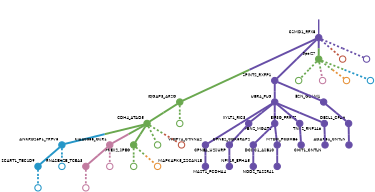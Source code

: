strict digraph  {
graph[splines=false]; nodesep=0.7; rankdir=TB; ranksep=0.6; forcelabels=true; dpi=600; size=2.5;
0 [color="#674ea7ff", fillcolor="#674ea7ff", fixedsize=true, fontname=Lato, fontsize="12pt", height="0.25", label="", penwidth=3, shape=circle, style=filled, xlabel=CSMD1_RFX8];
1 [color="#6aa84fff", fillcolor="#6aa84fff", fixedsize=true, fontname=Lato, fontsize="12pt", height="0.25", label="", penwidth=3, shape=circle, style=filled, xlabel=IQGAP3_ARSG];
3 [color="#674ea7ff", fillcolor="#674ea7ff", fixedsize=true, fontname=Lato, fontsize="12pt", height="0.25", label="", penwidth=3, shape=circle, style=filled, xlabel=SPINT2_RXFP1];
27 [color="#6aa84fff", fillcolor="#6aa84fff", fixedsize=true, fontname=Lato, fontsize="12pt", height="0.25", label="", penwidth=3, shape=circle, style=filled, xlabel="0pol27"];
37 [color="#be5742ff", fillcolor="#be5742ff", fixedsize=true, fontname=Lato, fontsize="12pt", height="0.25", label="", penwidth=3, shape=circle, style=solid, xlabel=""];
42 [color="#674ea7ff", fillcolor="#674ea7ff", fixedsize=true, fontname=Lato, fontsize="12pt", height="0.25", label="", penwidth=3, shape=circle, style=solid, xlabel=""];
21 [color="#6aa84fff", fillcolor="#6aa84fff", fixedsize=true, fontname=Lato, fontsize="12pt", height="0.25", label="", penwidth=3, shape=circle, style=filled, xlabel=CDH4_ATAD5];
29 [color="#6aa84fff", fillcolor="#6aa84fff", fixedsize=true, fontname=Lato, fontsize="12pt", height="0.25", label="", penwidth=3, shape=circle, style=solid, xlabel=""];
2 [color="#674ea7ff", fillcolor="#674ea7ff", fixedsize=true, fontname=Lato, fontsize="12pt", height="0.25", label="", penwidth=3, shape=circle, style=filled, xlabel=WDFY4_CTNNA2];
15 [color="#674ea7ff", fillcolor="#674ea7ff", fixedsize=true, fontname=Lato, fontsize="12pt", height="0.25", label="", penwidth=3, shape=circle, style=filled, xlabel=MAPKAPK5_ZSCAN18];
5 [color="#674ea7ff", fillcolor="#674ea7ff", fixedsize=true, fontname=Lato, fontsize="12pt", height="0.25", label="", penwidth=3, shape=circle, style=filled, xlabel=UBR4_PLG];
6 [color="#674ea7ff", fillcolor="#674ea7ff", fixedsize=true, fontname=Lato, fontsize="12pt", height="0.25", label="", penwidth=3, shape=circle, style=filled, xlabel=BSN_GOLM1];
4 [color="#674ea7ff", fillcolor="#674ea7ff", fixedsize=true, fontname=Lato, fontsize="12pt", height="0.25", label="", penwidth=3, shape=circle, style=filled, xlabel=OBSL1_CPA6];
16 [color="#674ea7ff", fillcolor="#674ea7ff", fixedsize=true, fontname=Lato, fontsize="12pt", height="0.25", label="", penwidth=3, shape=circle, style=filled, xlabel=ADARB1_CNTLN];
12 [color="#674ea7ff", fillcolor="#674ea7ff", fixedsize=true, fontname=Lato, fontsize="12pt", height="0.25", label="", penwidth=3, shape=circle, style=filled, xlabel=XYLT1_RIC3];
13 [color="#674ea7ff", fillcolor="#674ea7ff", fixedsize=true, fontname=Lato, fontsize="12pt", height="0.25", label="", penwidth=3, shape=circle, style=filled, xlabel=FBN2_MGAT1];
23 [color="#674ea7ff", fillcolor="#674ea7ff", fixedsize=true, fontname=Lato, fontsize="12pt", height="0.25", label="", penwidth=3, shape=circle, style=filled, xlabel=EIF3G_PRRT2];
25 [color="#674ea7ff", fillcolor="#674ea7ff", fixedsize=true, fontname=Lato, fontsize="12pt", height="0.25", label="", penwidth=3, shape=circle, style=filled, xlabel=TNK2_RNF146];
8 [color="#2496c8ff", fillcolor="#2496c8ff", fixedsize=true, fontname=Lato, fontsize="12pt", height="0.25", label="", penwidth=3, shape=circle, style=filled, xlabel=SCART1_TBC1D9];
40 [color="#2496c8ff", fillcolor="#2496c8ff", fixedsize=true, fontname=Lato, fontsize="12pt", height="0.25", label="", penwidth=3, shape=circle, style=solid, xlabel=""];
10 [color="#674ea7ff", fillcolor="#674ea7ff", fixedsize=true, fontname=Lato, fontsize="12pt", height="0.25", label="", penwidth=3, shape=circle, style=filled, xlabel=CPNE2_CDK5RAP2];
7 [color="#674ea7ff", fillcolor="#674ea7ff", fixedsize=true, fontname=Lato, fontsize="12pt", height="0.25", label="", penwidth=3, shape=circle, style=filled, xlabel=NPY1R_EPHA5];
22 [color="#674ea7ff", fillcolor="#674ea7ff", fixedsize=true, fontname=Lato, fontsize="12pt", height="0.25", label="", penwidth=3, shape=circle, style=filled, xlabel=CPNE4_U2SURP];
24 [color="#674ea7ff", fillcolor="#674ea7ff", fixedsize=true, fontname=Lato, fontsize="12pt", height="0.25", label="", penwidth=3, shape=circle, style=filled, xlabel=DCDC1_ASB10];
17 [color="#2496c8ff", fillcolor="#2496c8ff", fixedsize=true, fontname=Lato, fontsize="12pt", height="0.25", label="", penwidth=3, shape=circle, style=filled, xlabel=ANKRD26P1_TRPV5];
41 [color="#2496c8ff", fillcolor="#2496c8ff", fixedsize=true, fontname=Lato, fontsize="12pt", height="0.25", label="", penwidth=3, shape=circle, style=solid, xlabel=""];
19 [color="#c27ba0ff", fillcolor="#c27ba0ff", fixedsize=true, fontname=Lato, fontsize="12pt", height="0.25", label="", penwidth=3, shape=circle, style=filled, xlabel=KIAA0355_OSR1];
20 [color="#c27ba0ff", fillcolor="#c27ba0ff", fixedsize=true, fontname=Lato, fontsize="12pt", height="0.25", label="", penwidth=3, shape=circle, style=filled, xlabel=RNASEH2B_TCEA3];
33 [color="#c27ba0ff", fillcolor="#c27ba0ff", fixedsize=true, fontname=Lato, fontsize="12pt", height="0.25", label="", penwidth=3, shape=circle, style=solid, xlabel=""];
34 [color="#c27ba0ff", fillcolor="#c27ba0ff", fixedsize=true, fontname=Lato, fontsize="12pt", height="0.25", label="", penwidth=3, shape=circle, style=solid, xlabel=""];
26 [color="#6aa84fff", fillcolor="#6aa84fff", fixedsize=true, fontname=Lato, fontsize="12pt", height="0.25", label="", penwidth=3, shape=circle, style=filled, xlabel=PREX2_SPEG];
30 [color="#6aa84fff", fillcolor="#6aa84fff", fixedsize=true, fontname=Lato, fontsize="12pt", height="0.25", label="", penwidth=3, shape=circle, style=solid, xlabel=""];
38 [color="#be5742ff", fillcolor="#be5742ff", fixedsize=true, fontname=Lato, fontsize="12pt", height="0.25", label="", penwidth=3, shape=circle, style=solid, xlabel=""];
14 [color="#674ea7ff", fillcolor="#674ea7ff", fixedsize=true, fontname=Lato, fontsize="12pt", height="0.25", label="", penwidth=3, shape=circle, style=filled, xlabel=MAST1_PCDHA4];
11 [color="#674ea7ff", fillcolor="#674ea7ff", fixedsize=true, fontname=Lato, fontsize="12pt", height="0.25", label="", penwidth=3, shape=circle, style=filled, xlabel=MTDH_PCDHB6];
9 [color="#674ea7ff", fillcolor="#674ea7ff", fixedsize=true, fontname=Lato, fontsize="12pt", height="0.25", label="", penwidth=3, shape=circle, style=filled, xlabel=NOD2_TAS2R41];
18 [color="#674ea7ff", fillcolor="#674ea7ff", fixedsize=true, fontname=Lato, fontsize="12pt", height="0.25", label="", penwidth=3, shape=circle, style=filled, xlabel=CHIT1_CNTLN];
31 [color="#6aa84fff", fillcolor="#6aa84fff", fixedsize=true, fontname=Lato, fontsize="12pt", height="0.25", label="", penwidth=3, shape=circle, style=solid, xlabel=""];
36 [color="#e69138ff", fillcolor="#e69138ff", fixedsize=true, fontname=Lato, fontsize="12pt", height="0.25", label="", penwidth=3, shape=circle, style=solid, xlabel=""];
28 [color="#6aa84fff", fillcolor="#6aa84fff", fixedsize=true, fontname=Lato, fontsize="12pt", height="0.25", label="", penwidth=3, shape=circle, style=solid, xlabel=""];
32 [color="#c27ba0ff", fillcolor="#c27ba0ff", fixedsize=true, fontname=Lato, fontsize="12pt", height="0.25", label="", penwidth=3, shape=circle, style=solid, xlabel=""];
35 [color="#e69138ff", fillcolor="#e69138ff", fixedsize=true, fontname=Lato, fontsize="12pt", height="0.25", label="", penwidth=3, shape=circle, style=solid, xlabel=""];
39 [color="#2496c8ff", fillcolor="#2496c8ff", fixedsize=true, fontname=Lato, fontsize="12pt", height="0.25", label="", penwidth=3, shape=circle, style=solid, xlabel=""];
normal [label="", penwidth=3, style=invis, xlabel=CSMD1_RFX8];
0 -> 1  [arrowsize=0, color="#674ea7ff;0.5:#6aa84fff", minlen="3.0", penwidth="5.5", style=solid];
0 -> 3  [arrowsize=0, color="#674ea7ff;0.5:#674ea7ff", minlen="2.1372549533843994", penwidth="5.5", style=solid];
0 -> 27  [arrowsize=0, color="#674ea7ff;0.5:#6aa84fff", minlen="1.098039150238037", penwidth="5.5", style=solid];
0 -> 37  [arrowsize=0, color="#674ea7ff;0.5:#be5742ff", minlen="1.098039150238037", penwidth=5, style=dashed];
0 -> 42  [arrowsize=0, color="#674ea7ff;0.5:#674ea7ff", minlen="1.098039150238037", penwidth=5, style=dashed];
1 -> 21  [arrowsize=0, color="#6aa84fff;0.5:#6aa84fff", minlen="1.2352941036224365", penwidth="5.5", style=solid];
1 -> 29  [arrowsize=0, color="#6aa84fff;0.5:#6aa84fff", minlen="1.098039150238037", penwidth=5, style=dashed];
3 -> 5  [arrowsize=0, color="#674ea7ff;0.5:#674ea7ff", minlen="1.8627450466156006", penwidth="5.5", style=solid];
3 -> 6  [arrowsize=0, color="#674ea7ff;0.5:#674ea7ff", minlen="1.8235294818878174", penwidth="5.5", style=solid];
27 -> 28  [arrowsize=0, color="#6aa84fff;0.5:#6aa84fff", minlen="1.098039150238037", penwidth=5, style=dashed];
27 -> 32  [arrowsize=0, color="#6aa84fff;0.5:#c27ba0ff", minlen="1.098039150238037", penwidth=5, style=dashed];
27 -> 35  [arrowsize=0, color="#6aa84fff;0.5:#e69138ff", minlen="1.098039150238037", penwidth=5, style=dashed];
27 -> 39  [arrowsize=0, color="#6aa84fff;0.5:#2496c8ff", minlen="1.098039150238037", penwidth=5, style=dashed];
21 -> 17  [arrowsize=0, color="#6aa84fff;0.5:#2496c8ff", minlen="1.2745097875595093", penwidth="5.5", style=solid];
21 -> 19  [arrowsize=0, color="#6aa84fff;0.5:#c27ba0ff", minlen="1.2352941036224365", penwidth="5.5", style=solid];
21 -> 26  [arrowsize=0, color="#6aa84fff;0.5:#6aa84fff", minlen="1.1960784196853638", penwidth="5.5", style=solid];
21 -> 30  [arrowsize=0, color="#6aa84fff;0.5:#6aa84fff", minlen="1.098039150238037", penwidth=5, style=dashed];
21 -> 38  [arrowsize=0, color="#6aa84fff;0.5:#be5742ff", minlen="1.098039150238037", penwidth=5, style=dashed];
2 -> 15  [arrowsize=0, color="#674ea7ff;0.5:#674ea7ff", minlen="1.313725471496582", penwidth="5.5", style=solid];
5 -> 2  [arrowsize=0, color="#674ea7ff;0.5:#674ea7ff", minlen="2.2941174507141113", penwidth="5.5", style=solid];
5 -> 12  [arrowsize=0, color="#674ea7ff;0.5:#674ea7ff", minlen="1.4313725233078003", penwidth="5.5", style=solid];
5 -> 13  [arrowsize=0, color="#674ea7ff;0.5:#674ea7ff", minlen="1.3921568393707275", penwidth="5.5", style=solid];
5 -> 23  [arrowsize=0, color="#674ea7ff;0.5:#674ea7ff", minlen="1.2745097875595093", penwidth="5.5", style=solid];
5 -> 25  [arrowsize=0, color="#674ea7ff;0.5:#674ea7ff", minlen="1.1960784196853638", penwidth="5.5", style=solid];
6 -> 4  [arrowsize=0, color="#674ea7ff;0.5:#674ea7ff", minlen="1.941176414489746", penwidth="5.5", style=solid];
4 -> 16  [arrowsize=0, color="#674ea7ff;0.5:#674ea7ff", minlen="1.2745097875595093", penwidth="5.5", style=solid];
12 -> 22  [arrowsize=0, color="#674ea7ff;0.5:#674ea7ff", minlen="1.2352941036224365", penwidth="5.5", style=solid];
13 -> 10  [arrowsize=0, color="#674ea7ff;0.5:#674ea7ff", minlen="1.627450942993164", penwidth="5.5", style=solid];
13 -> 24  [arrowsize=0, color="#674ea7ff;0.5:#674ea7ff", minlen="1.1960784196853638", penwidth="5.5", style=solid];
23 -> 11  [arrowsize=0, color="#674ea7ff;0.5:#674ea7ff", minlen="1.5098040103912354", penwidth="5.5", style=solid];
25 -> 18  [arrowsize=0, color="#674ea7ff;0.5:#674ea7ff", minlen="1.2745097875595093", penwidth="5.5", style=solid];
8 -> 40  [arrowsize=0, color="#2496c8ff;0.5:#2496c8ff", minlen="1.098039150238037", penwidth=5, style=dashed];
10 -> 7  [arrowsize=0, color="#674ea7ff;0.5:#674ea7ff", minlen="1.7450981140136719", penwidth="5.5", style=solid];
22 -> 14  [arrowsize=0, color="#674ea7ff;0.5:#674ea7ff", minlen="1.313725471496582", penwidth="5.5", style=solid];
24 -> 9  [arrowsize=0, color="#674ea7ff;0.5:#674ea7ff", minlen="1.7058823108673096", penwidth="5.5", style=solid];
17 -> 8  [arrowsize=0, color="#2496c8ff;0.5:#2496c8ff", minlen="1.7450981140136719", penwidth="5.5", style=solid];
17 -> 41  [arrowsize=0, color="#2496c8ff;0.5:#2496c8ff", minlen="1.098039150238037", penwidth=5, style=dashed];
19 -> 20  [arrowsize=0, color="#c27ba0ff;0.5:#c27ba0ff", minlen="1.2352941036224365", penwidth="5.5", style=solid];
19 -> 33  [arrowsize=0, color="#c27ba0ff;0.5:#c27ba0ff", minlen="1.098039150238037", penwidth=5, style=dashed];
20 -> 34  [arrowsize=0, color="#c27ba0ff;0.5:#c27ba0ff", minlen="1.098039150238037", penwidth=5, style=dashed];
26 -> 31  [arrowsize=0, color="#6aa84fff;0.5:#6aa84fff", minlen="1.098039150238037", penwidth=5, style=dashed];
26 -> 36  [arrowsize=0, color="#6aa84fff;0.5:#e69138ff", minlen="1.098039150238037", penwidth=5, style=dashed];
normal -> 0  [arrowsize=0, color="#674ea7ff", label="", penwidth=4, style=solid];
}
